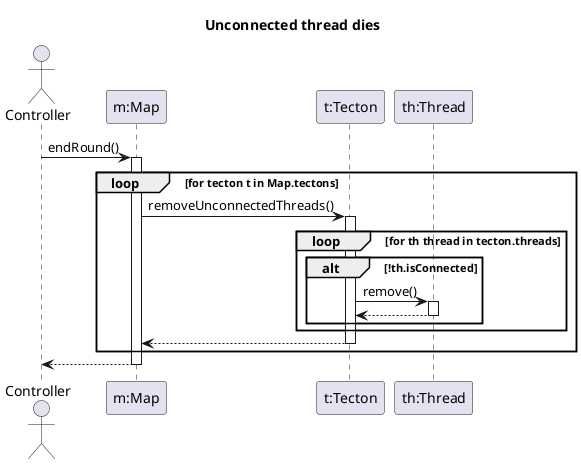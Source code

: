 @startuml

' Kész: Dúcz

title Unconnected thread dies

actor Controller
participant "m:Map" as M
participant "t:Tecton" as T
participant "th:Thread" as Th

Controller -> M : endRound()

activate M

    loop for tecton t in Map.tectons
        M -> T : removeUnconnectedThreads()
        activate T

            loop for th thread in tecton.threads
            alt !th.isConnected

                T -> Th : remove()
                activate Th
                Th --> T
                deactivate Th
            end
            end

        T --> M
        deactivate T
    end
M --> Controller
deactivate M

@enduml